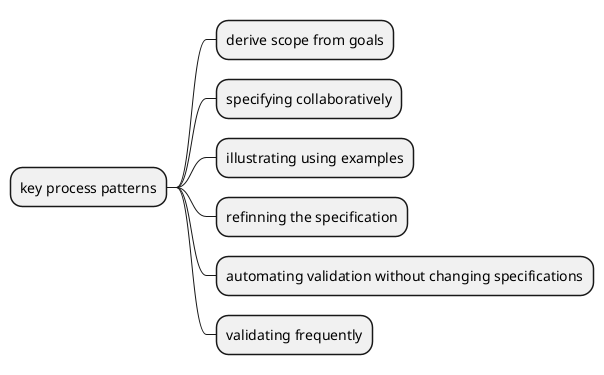 @startmindmap

* key process patterns
** derive scope from goals
** specifying collaboratively
** illustrating using examples
** refinning the specification
** automating validation without changing specifications
** validating frequently

@endmindmap